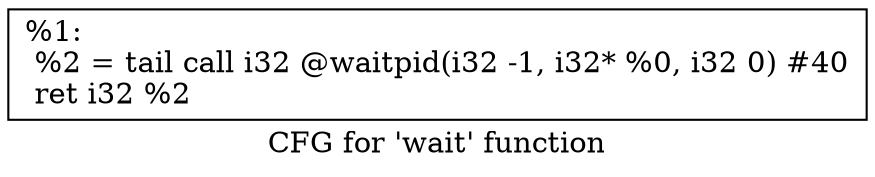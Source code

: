 digraph "CFG for 'wait' function" {
	label="CFG for 'wait' function";

	Node0x1ff0730 [shape=record,label="{%1:\l  %2 = tail call i32 @waitpid(i32 -1, i32* %0, i32 0) #40\l  ret i32 %2\l}"];
}
